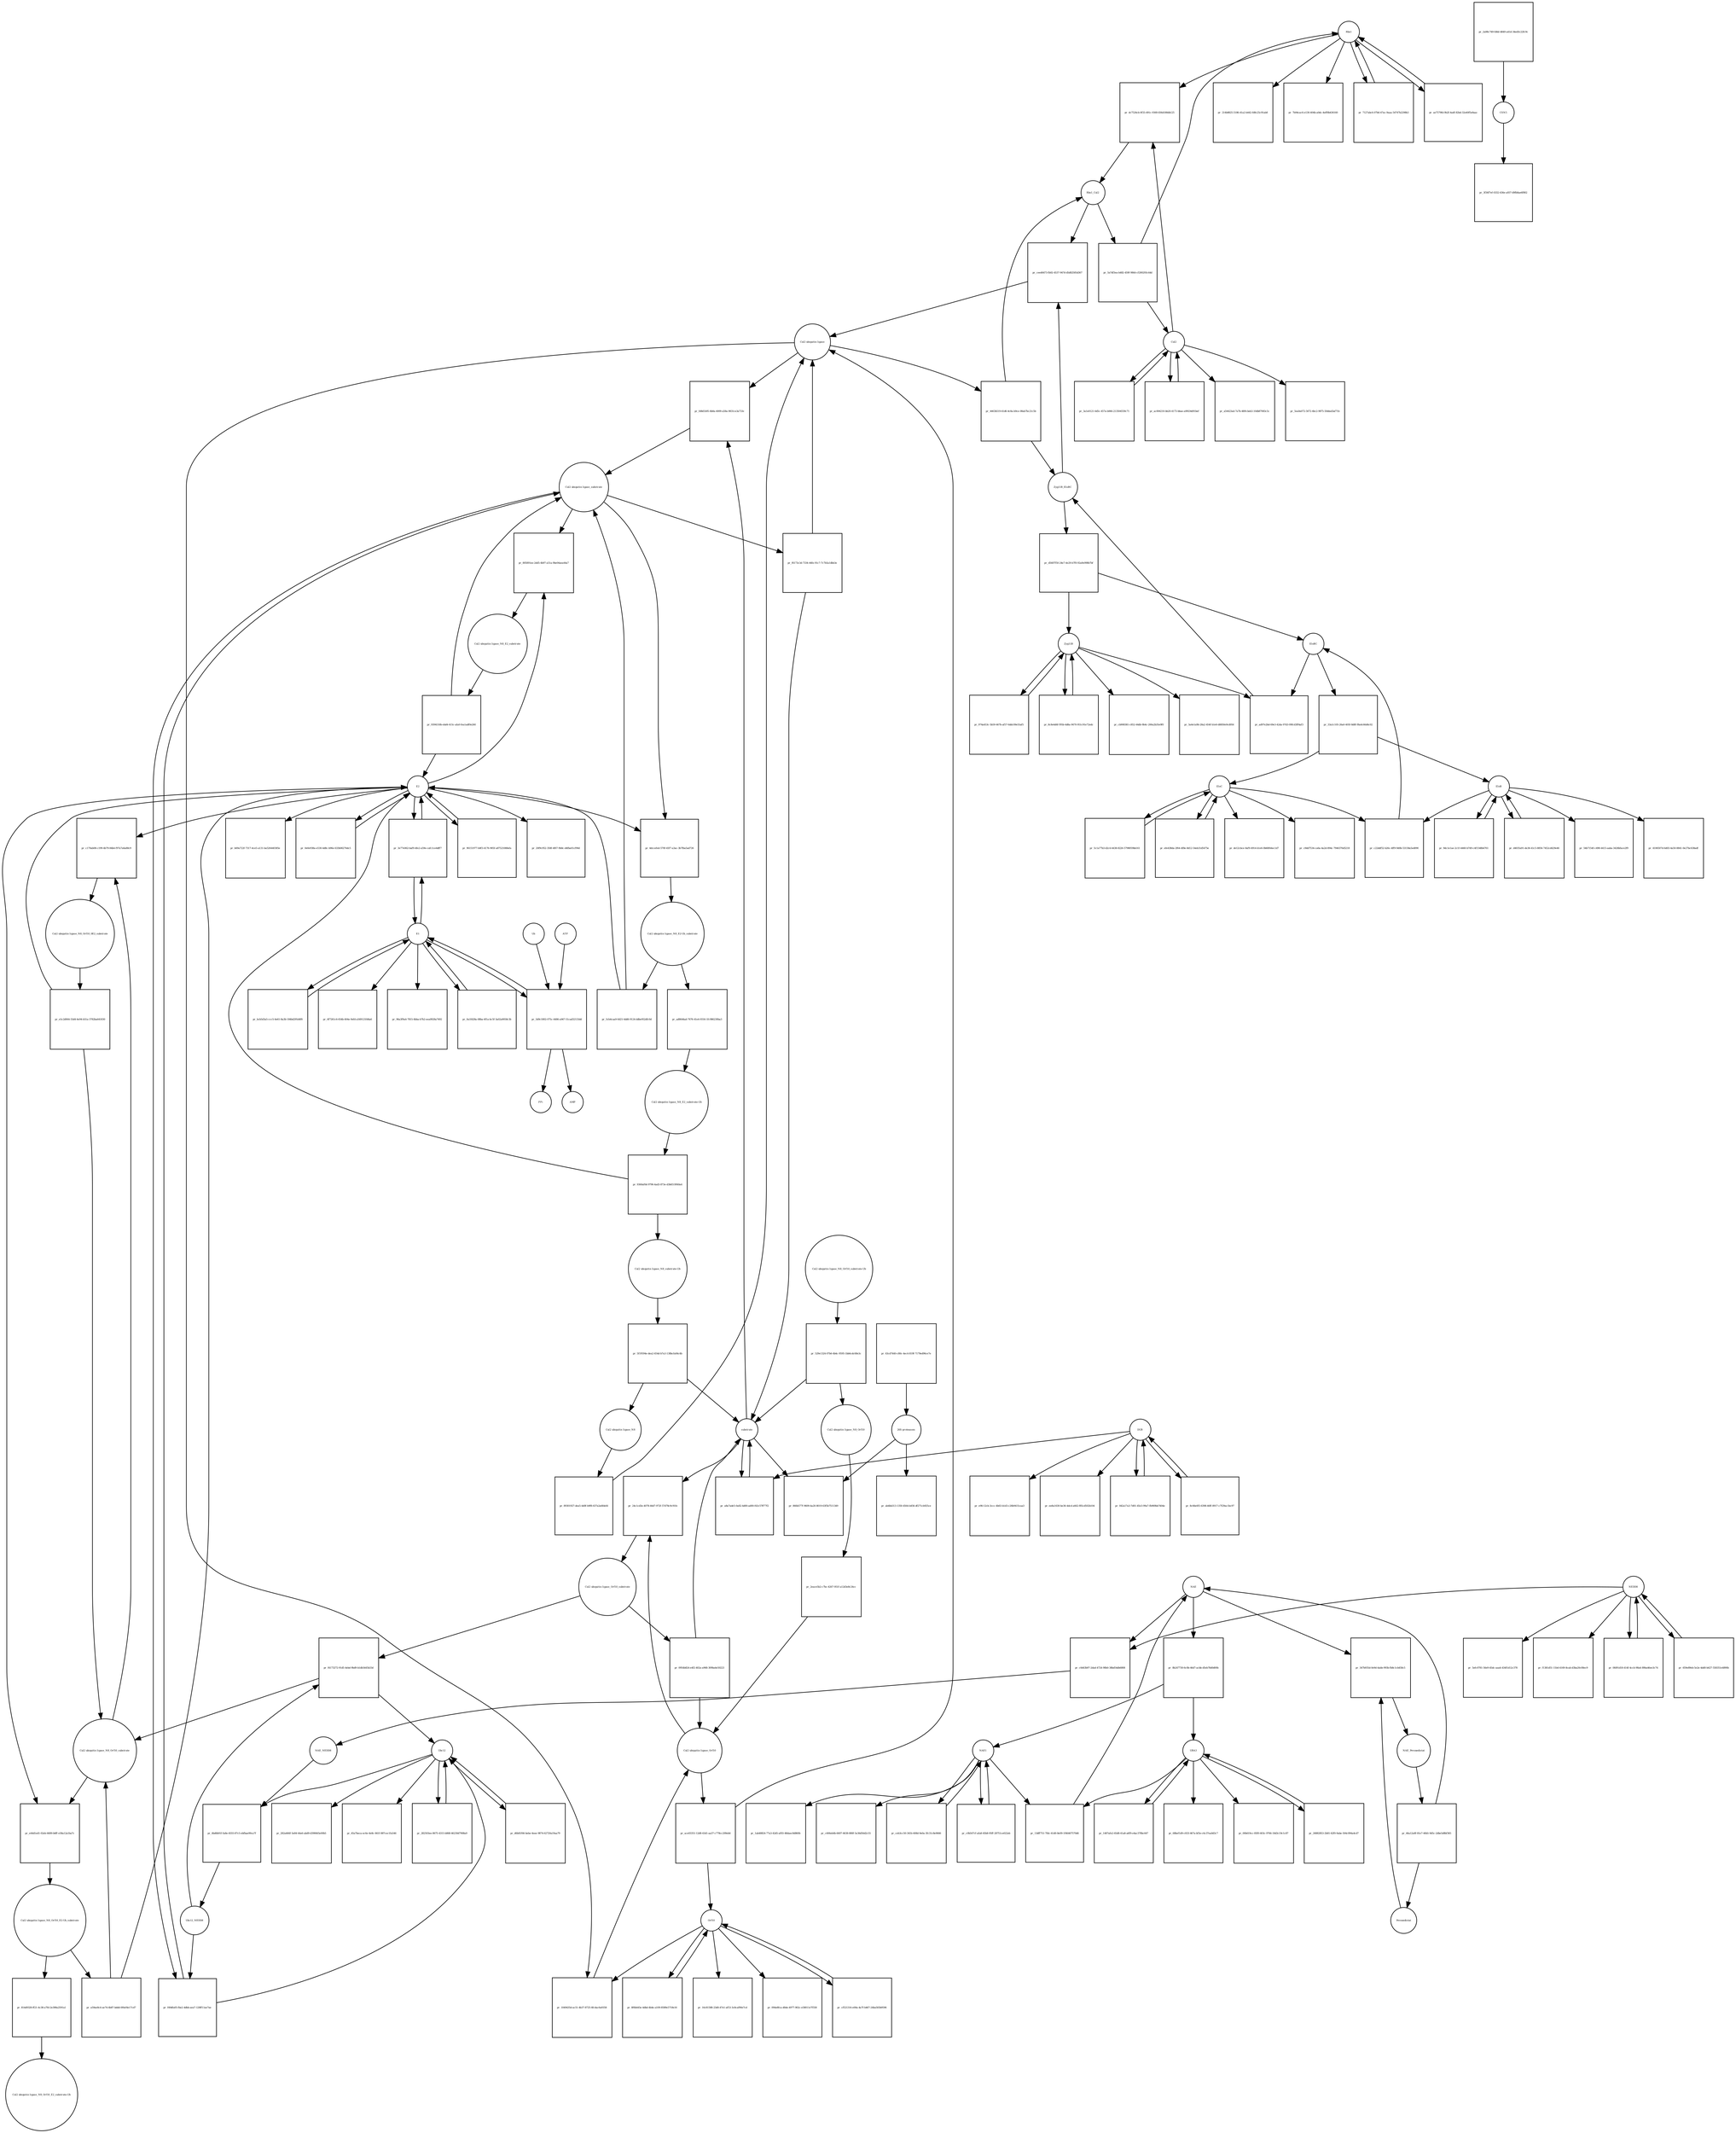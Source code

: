 strict digraph  {
Rbx1 [annotation="", bipartite=0, cls=macromolecule, fontsize=4, label=Rbx1, shape=circle];
"pr_dc7526cb-0f33-491c-9369-836d188db125" [annotation="", bipartite=1, cls=process, fontsize=4, label="pr_dc7526cb-0f33-491c-9369-836d188db125", shape=square];
Cul2 [annotation="", bipartite=0, cls=macromolecule, fontsize=4, label=Cul2, shape=circle];
Rbx1_Cul2 [annotation="", bipartite=0, cls=complex, fontsize=4, label=Rbx1_Cul2, shape=circle];
"Cul2 ubiquitin ligase_N8_Orf10_substrate" [annotation="", bipartite=0, cls=complex, fontsize=4, label="Cul2 ubiquitin ligase_N8_Orf10_substrate", shape=circle];
"pr_c170ab08-c199-4b79-84b4-f97a7a6a88c9" [annotation="", bipartite=1, cls=process, fontsize=4, label="pr_c170ab08-c199-4b79-84b4-f97a7a6a88c9", shape=square];
E2 [annotation="", bipartite=0, cls=macromolecule, fontsize=4, label=E2, shape=circle];
"Cul2 ubiquitin ligase_N8_Orf10_0E2_substrate" [annotation="", bipartite=0, cls=complex, fontsize=4, label="Cul2 ubiquitin ligase_N8_Orf10_0E2_substrate", shape=circle];
"Cul2 ubiquitin ligase_substrate" [annotation="", bipartite=0, cls=complex, fontsize=4, label="Cul2 ubiquitin ligase_substrate", shape=circle];
"pr_805891ee-2dd5-4b97-a51a-9be04aea44a7" [annotation="", bipartite=1, cls=process, fontsize=4, label="pr_805891ee-2dd5-4b97-a51a-9be04aea44a7", shape=square];
"Cul2 ubiquitin ligase_N8_E2_substrate" [annotation="", bipartite=0, cls=complex, fontsize=4, label="Cul2 ubiquitin ligase_N8_E2_substrate", shape=circle];
"Cul2 ubiquitin ligase_Orf10" [annotation="", bipartite=0, cls=complex, fontsize=4, label="Cul2 ubiquitin ligase_Orf10", shape=circle];
"pr_24c1cd3e-4078-46d7-972f-57d78c9c91fe" [annotation="", bipartite=1, cls=process, fontsize=4, label="pr_24c1cd3e-4078-46d7-972f-57d78c9c91fe", shape=square];
substrate [annotation="", bipartite=0, cls=macromolecule, fontsize=4, label=substrate, shape=circle];
"Cul2 ubiquitin ligase_Orf10_substrate" [annotation="", bipartite=0, cls=complex, fontsize=4, label="Cul2 ubiquitin ligase_Orf10_substrate", shape=circle];
"pr_f4173272-91d5-4ebd-9bd9-b1db5445b33d" [annotation="", bipartite=1, cls=process, fontsize=4, label="pr_f4173272-91d5-4ebd-9bd9-b1db5445b33d", shape=square];
Ubc12_NEDD8 [annotation="", bipartite=0, cls=complex, fontsize=4, label=Ubc12_NEDD8, shape=circle];
Ubc12 [annotation="", bipartite=0, cls=macromolecule, fontsize=4, label=Ubc12, shape=circle];
"pr_fd8d1b95-4b8a-4009-a58a-9831ce3a733c" [annotation="", bipartite=1, cls=process, fontsize=4, label="pr_fd8d1b95-4b8a-4009-a58a-9831ce3a733c", shape=square];
"Cul2 ubiquitin ligase" [annotation="", bipartite=0, cls=complex, fontsize=4, label="Cul2 ubiquitin ligase", shape=circle];
"pr_f49dfa05-fbe2-4dbb-aea7-128ff11ae7ae" [annotation="", bipartite=1, cls=process, fontsize=4, label="pr_f49dfa05-fbe2-4dbb-aea7-128ff11ae7ae", shape=square];
EloB [annotation="", bipartite=0, cls=macromolecule, fontsize=4, label=EloB, shape=circle];
"pr_c22ddf52-b26c-4ff9-9d0b-53158a5ed090" [annotation="", bipartite=1, cls=process, fontsize=4, label="pr_c22ddf52-b26c-4ff9-9d0b-53158a5ed090", shape=square];
EloC [annotation="", bipartite=0, cls=macromolecule, fontsize=4, label=EloC, shape=circle];
EloBC [annotation="", bipartite=0, cls=complex, fontsize=4, label=EloBC, shape=circle];
"pr_ad97e2bd-69e3-42da-97d3-09fcd3ff4af3" [annotation="", bipartite=1, cls=process, fontsize=4, label="pr_ad97e2bd-69e3-42da-97d3-09fcd3ff4af3", shape=square];
Zyg11B [annotation="", bipartite=0, cls=macromolecule, fontsize=4, label=Zyg11B, shape=circle];
Zyg11B_EloBC [annotation="", bipartite=0, cls=complex, fontsize=4, label=Zyg11B_EloBC, shape=circle];
"pr_ceed6473-fb02-4537-947d-d5d82585d367" [annotation="", bipartite=1, cls=process, fontsize=4, label="pr_ceed6473-fb02-4537-947d-d5d82585d367", shape=square];
NAE1 [annotation="", bipartite=0, cls=macromolecule, fontsize=4, label=NAE1, shape=circle];
"pr_13dff751-7fdc-41d0-8e09-1f46467570d6" [annotation="", bipartite=1, cls=process, fontsize=4, label="pr_13dff751-7fdc-41d0-8e09-1f46467570d6", shape=square];
UBA3 [annotation="", bipartite=0, cls=macromolecule, fontsize=4, label=UBA3, shape=circle];
NAE [annotation="", bipartite=0, cls=complex, fontsize=4, label=NAE, shape=circle];
"pr_347b935d-0e9d-4abb-993b-fb8c1cb458c5" [annotation="", bipartite=1, cls=process, fontsize=4, label="pr_347b935d-0e9d-4abb-993b-fb8c1cb458c5", shape=square];
Pevonedistat [annotation="", bipartite=0, cls="simple chemical", fontsize=4, label=Pevonedistat, shape=circle];
NAE_Pevonedistat [annotation="", bipartite=0, cls=complex, fontsize=4, label=NAE_Pevonedistat, shape=circle];
NEDD8 [annotation="", bipartite=0, cls=macromolecule, fontsize=4, label=NEDD8, shape=circle];
"pr_c0d43b97-2dad-4724-98b0-38bd54db6808" [annotation="", bipartite=1, cls=process, fontsize=4, label="pr_c0d43b97-2dad-4724-98b0-38bd54db6808", shape=square];
NAE_NEDD8 [annotation="", bipartite=0, cls=complex, fontsize=4, label=NAE_NEDD8, shape=circle];
"pr_1049435d-ac51-4b37-8725-6fc4ac6a9358" [annotation="", bipartite=1, cls=process, fontsize=4, label="pr_1049435d-ac51-4b37-8725-6fc4ac6a9358", shape=square];
Orf10 [annotation="", bipartite=0, cls=macromolecule, fontsize=4, label=Orf10, shape=circle];
"pr_4bd6b91f-fa8e-4555-87c5-ebfbae99ca7f" [annotation="", bipartite=1, cls=process, fontsize=4, label="pr_4bd6b91f-fa8e-4555-87c5-ebfbae99ca7f", shape=square];
"26S-proteasom" [annotation="", bipartite=0, cls=complex, fontsize=4, label="26S-proteasom", shape=circle];
"pr_ab4bb313-1350-4564-b456-df271cb925ce" [annotation="", bipartite=1, cls=process, fontsize=4, label="pr_ab4bb313-1350-4564-b456-df271cb925ce", shape=square];
CSN5 [annotation="", bipartite=0, cls=complex, fontsize=4, label=CSN5, shape=circle];
"pr_3f36f7ef-0332-436e-a937-d9fb8ae6f802" [annotation="", bipartite=1, cls=process, fontsize=4, label="pr_3f36f7ef-0332-436e-a937-d9fb8ae6f802", shape=square];
"pr_a54423ad-7a7b-48f4-beb3-10db87083c5c" [annotation="", bipartite=1, cls=process, fontsize=4, label="pr_a54423ad-7a7b-48f4-beb3-10db87083c5c", shape=square];
"pr_5ea0a072-5672-4bc2-9875-5fddad3af71b" [annotation="", bipartite=1, cls=process, fontsize=4, label="pr_5ea0a072-5672-4bc2-9875-5fddad3af71b", shape=square];
DUB [annotation="", bipartite=0, cls=macromolecule, fontsize=4, label=DUB, shape=circle];
"pr_e9fc12cb-3ccc-4b63-b1d3-c26b9415caa3" [annotation="", bipartite=1, cls=process, fontsize=4, label="pr_e9fc12cb-3ccc-4b63-b1d3-c26b9415caa3", shape=square];
"pr_ee8a1630-be36-4dcd-a662-f85cd502b104" [annotation="", bipartite=1, cls=process, fontsize=4, label="pr_ee8a1630-be36-4dcd-a662-f85cd502b104", shape=square];
E1 [annotation="", bipartite=0, cls=macromolecule, fontsize=4, label=E1, shape=circle];
"pr_6f7261c6-654b-404e-9efd-a569121fd6a6" [annotation="", bipartite=1, cls=process, fontsize=4, label="pr_6f7261c6-654b-404e-9efd-a569121fd6a6", shape=square];
"pr_96a3f9a4-7815-4bba-b7b2-eea0928a7492" [annotation="", bipartite=1, cls=process, fontsize=4, label="pr_96a3f9a4-7815-4bba-b7b2-eea0928a7492", shape=square];
"pr_20f9c952-358f-4f67-9b8c-d4fba01cf90d" [annotation="", bipartite=1, cls=process, fontsize=4, label="pr_20f9c952-358f-4f67-9b8c-d4fba01cf90d", shape=square];
"pr_b69a722f-7317-4ce5-a131-ba526440385e" [annotation="", bipartite=1, cls=process, fontsize=4, label="pr_b69a722f-7317-4ce5-a131-ba526440385e", shape=square];
"pr_54b7154f-c498-4415-aaba-3426bface2f9" [annotation="", bipartite=1, cls=process, fontsize=4, label="pr_54b7154f-c498-4415-aaba-3426bface2f9", shape=square];
"pr_4106507d-6d03-4a50-8841-0e27bc638adf" [annotation="", bipartite=1, cls=process, fontsize=4, label="pr_4106507d-6d03-4a50-8841-0e27bc638adf", shape=square];
"pr_de12cbce-0af9-4914-b1e6-0b68f44ec1d7" [annotation="", bipartite=1, cls=process, fontsize=4, label="pr_de12cbce-0af9-4914-b1e6-0b68f44ec1d7", shape=square];
"pr_c9dd7534-ca6a-4a2d-894c-7946376d5218" [annotation="", bipartite=1, cls=process, fontsize=4, label="pr_c9dd7534-ca6a-4a2d-894c-7946376d5218", shape=square];
"pr_1ab48824-77a3-42d5-af03-48daec8d860b" [annotation="", bipartite=1, cls=process, fontsize=4, label="pr_1ab48824-77a3-42d5-af03-48daec8d860b", shape=square];
"pr_c406eb4b-6607-4638-880f-5e36d56d2c55" [annotation="", bipartite=1, cls=process, fontsize=4, label="pr_c406eb4b-6607-4638-880f-5e36d56d2c55", shape=square];
"pr_5efc0781-56e9-45dc-aaa4-434f1d12c378" [annotation="", bipartite=1, cls=process, fontsize=4, label="pr_5efc0781-56e9-45dc-aaa4-434f1d12c378", shape=square];
"pr_f1381d51-11b4-4169-8cab-d3ba20c08ec9" [annotation="", bipartite=1, cls=process, fontsize=4, label="pr_f1381d51-11b4-4169-8cab-d3ba20c08ec9", shape=square];
"pr_16c81588-23d0-47e1-af53-3c8caf90e7cd" [annotation="", bipartite=1, cls=process, fontsize=4, label="pr_16c81588-23d0-47e1-af53-3c8caf90e7cd", shape=square];
"pr_094e8fca-d0de-4977-902c-e58011e7f558" [annotation="", bipartite=1, cls=process, fontsize=4, label="pr_094e8fca-d0de-4977-902c-e58011e7f558", shape=square];
"pr_214b8825-5186-41a2-b442-fd8c25c91ab8" [annotation="", bipartite=1, cls=process, fontsize=4, label="pr_214b8825-5186-41a2-b442-fd8c25c91ab8", shape=square];
"pr_7b94cac6-e130-404b-a0dc-4eff8b436160" [annotation="", bipartite=1, cls=process, fontsize=4, label="pr_7b94cac6-e130-404b-a0dc-4eff8b436160", shape=square];
"pr_68bef1d9-c833-467a-bf3e-c6c37ea0d3c7" [annotation="", bipartite=1, cls=process, fontsize=4, label="pr_68bef1d9-c833-467a-bf3e-c6c37ea0d3c7", shape=square];
"pr_00b619cc-85f0-403c-9766-18d3c19c1c87" [annotation="", bipartite=1, cls=process, fontsize=4, label="pr_00b619cc-85f0-403c-9766-18d3c19c1c87", shape=square];
"pr_282a466f-5e84-44e6-abd9-d390665e00b5" [annotation="", bipartite=1, cls=process, fontsize=4, label="pr_282a466f-5e84-44e6-abd9-d390665e00b5", shape=square];
"pr_45a7beca-ec6e-4e8c-841f-887cec1fa546" [annotation="", bipartite=1, cls=process, fontsize=4, label="pr_45a7beca-ec6e-4e8c-841f-887cec1fa546", shape=square];
"pr_cb908381-c852-44db-9b4c-200a2b35e9f0" [annotation="", bipartite=1, cls=process, fontsize=4, label="pr_cb908381-c852-44db-9b4c-200a2b35e9f0", shape=square];
"pr_5a4e1a9b-28a2-454f-b1e6-d8850e9cd956" [annotation="", bipartite=1, cls=process, fontsize=4, label="pr_5a4e1a9b-28a2-454f-b1e6-d8850e9cd956", shape=square];
"pr_866b577f-9609-4a20-8019-63f5b7511349" [annotation="", bipartite=1, cls=process, fontsize=4, label="pr_866b577f-9609-4a20-8019-63f5b7511349", shape=square];
"Cul2 ubiquitin ligase_N8_Orf10_E2-Ub_substrate" [annotation="", bipartite=0, cls=complex, fontsize=4, label="Cul2 ubiquitin ligase_N8_Orf10_E2-Ub_substrate", shape=circle];
"pr_a59ae8c4-ae74-4b87-bddd-0f4ef4e17cd7" [annotation="", bipartite=1, cls=process, fontsize=4, label="pr_a59ae8c4-ae74-4b87-bddd-0f4ef4e17cd7", shape=square];
"Cul2 ubiquitin ligase_N8_E2-Ub_substrate" [annotation="", bipartite=0, cls=complex, fontsize=4, label="Cul2 ubiquitin ligase_N8_E2-Ub_substrate", shape=circle];
"pr_5cb4caa9-0d21-4dd6-9124-ddbe952dfc0d" [annotation="", bipartite=1, cls=process, fontsize=4, label="pr_5cb4caa9-0d21-4dd6-9124-ddbe952dfc0d", shape=square];
"pr_a8a7ade5-0a82-4d00-ad00-f43c57ff77f2" [annotation="", bipartite=1, cls=process, fontsize=4, label="pr_a8a7ade5-0a82-4d00-ad00-f43c57ff77f2", shape=square];
"pr_5a7df3ea-b482-459f-9844-cf200293c44d" [annotation="", bipartite=1, cls=process, fontsize=4, label="pr_5a7df3ea-b482-459f-9844-cf200293c44d", shape=square];
"pr_e5c2d064-55d4-4e94-b51a-3782ba641830" [annotation="", bipartite=1, cls=process, fontsize=4, label="pr_e5c2d064-55d4-4e94-b51a-3782ba641830", shape=square];
"pr_9394150b-ebd4-415c-afa0-fea1adf0e260" [annotation="", bipartite=1, cls=process, fontsize=4, label="pr_9394150b-ebd4-415c-afa0-fea1adf0e260", shape=square];
"Cul2 ubiquitin ligase_N8_E2_substrate-Ub" [annotation="", bipartite=0, cls=complex, fontsize=4, label="Cul2 ubiquitin ligase_N8_E2_substrate-Ub", shape=circle];
"pr_9360af0d-9796-4ad3-873e-d3b6519f40a4" [annotation="", bipartite=1, cls=process, fontsize=4, label="pr_9360af0d-9796-4ad3-873e-d3b6519f40a4", shape=square];
"Cul2 ubiquitin ligase_N8_substrate-Ub" [annotation="", bipartite=0, cls=complex, fontsize=4, label="Cul2 ubiquitin ligase_N8_substrate-Ub", shape=circle];
"pr_4463b519-41d6-4c8a-b9ce-08ab7bc21c5b" [annotation="", bipartite=1, cls=process, fontsize=4, label="pr_4463b519-41d6-4c8a-b9ce-08ab7bc21c5b", shape=square];
"Cul2 ubiquitin ligase_N8" [annotation="", bipartite=0, cls=complex, fontsize=4, label="Cul2 ubiquitin ligase_N8", shape=circle];
"pr_89301927-dea5-4d0f-b9f8-637a2a6fdefd" [annotation="", bipartite=1, cls=process, fontsize=4, label="pr_89301927-dea5-4d0f-b9f8-637a2a6fdefd", shape=square];
"pr_ace03351-12d8-43d1-aa37-c778cc209eb6" [annotation="", bipartite=1, cls=process, fontsize=4, label="pr_ace03351-12d8-43d1-aa37-c778cc209eb6", shape=square];
"Cul2 ubiquitin ligase_N8_Orf10" [annotation="", bipartite=0, cls=complex, fontsize=4, label="Cul2 ubiquitin ligase_N8_Orf10", shape=circle];
"pr_2eace5b2-c7bc-4267-951f-a12d3e8c24cc" [annotation="", bipartite=1, cls=process, fontsize=4, label="pr_2eace5b2-c7bc-4267-951f-a12d3e8c24cc", shape=square];
"pr_0954b824-e4f2-402a-a968-309ba4e50223" [annotation="", bipartite=1, cls=process, fontsize=4, label="pr_0954b824-e4f2-402a-a968-309ba4e50223", shape=square];
"Cul2 ubiquitin ligase_N8_Orf10_substrate-Ub" [annotation="", bipartite=0, cls=complex, fontsize=4, label="Cul2 ubiquitin ligase_N8_Orf10_substrate-Ub", shape=circle];
"pr_529e1324-07b6-4b4c-9595-1bb6cdc68e3c" [annotation="", bipartite=1, cls=process, fontsize=4, label="pr_529e1324-07b6-4b4c-9595-1bb6cdc68e3c", shape=square];
"pr_f6173c3d-7334-44fe-91c7-7c7b5a1dbb3e" [annotation="", bipartite=1, cls=process, fontsize=4, label="pr_f6173c3d-7334-44fe-91c7-7c7b5a1dbb3e", shape=square];
"pr_5f19594e-dea2-454d-b7a3-138bcfa84c4b" [annotation="", bipartite=1, cls=process, fontsize=4, label="pr_5f19594e-dea2-454d-b7a3-138bcfa84c4b", shape=square];
"pr_33a1c105-26a0-405f-8d8f-f8a4c66d6c02" [annotation="", bipartite=1, cls=process, fontsize=4, label="pr_33a1c105-26a0-405f-8d8f-f8a4c66d6c02", shape=square];
"pr_d5687f50-24e7-4e29-b7f0-92a9e998b7bf" [annotation="", bipartite=1, cls=process, fontsize=4, label="pr_d5687f50-24e7-4e29-b7f0-92a9e998b7bf", shape=square];
"pr_8b247730-6c0b-46d7-acbb-d5eb78d0d00b" [annotation="", bipartite=1, cls=process, fontsize=4, label="pr_8b247730-6c0b-46d7-acbb-d5eb78d0d00b", shape=square];
"pr_46a12a8f-81e7-46b5-9d5c-2dbe5d8bf365" [annotation="", bipartite=1, cls=process, fontsize=4, label="pr_46a12a8f-81e7-46b5-9d5c-2dbe5d8bf365", shape=square];
"pr_63cd7440-c80c-4ec4-819f-7179ed96ce7e" [annotation="", bipartite=1, cls=process, fontsize=4, label="pr_63cd7440-c80c-4ec4-819f-7179ed96ce7e", shape=square];
"pr_2a98c749-fd6d-4849-a41d-34ed5c22fc9c" [annotation="", bipartite=1, cls=process, fontsize=4, label="pr_2a98c749-fd6d-4849-a41d-34ed5c22fc9c", shape=square];
"pr_3a1e0121-6d5c-457a-b066-213504559c71" [annotation="", bipartite=1, cls=process, fontsize=4, label="pr_3a1e0121-6d5c-457a-b066-213504559c71", shape=square];
"pr_042a17a3-7d01-45e3-99a7-fb969bb7404e" [annotation="", bipartite=1, cls=process, fontsize=4, label="pr_042a17a3-7d01-45e3-99a7-fb969bb7404e", shape=square];
"pr_0a1fd28a-08ba-4f1a-bc5f-3a02a9058c3b" [annotation="", bipartite=1, cls=process, fontsize=4, label="pr_0a1fd28a-08ba-4f1a-bc5f-3a02a9058c3b", shape=square];
"pr_0e0e938a-e530-4d8c-b96e-633b06276dc5" [annotation="", bipartite=1, cls=process, fontsize=4, label="pr_0e0e938a-e530-4d8c-b96e-633b06276dc5", shape=square];
"pr_9dc1e1ae-2c1f-4460-b749-c4f1548b4761" [annotation="", bipartite=1, cls=process, fontsize=4, label="pr_9dc1e1ae-2c1f-4460-b749-c4f1548b4761", shape=square];
"pr_5c1a77b3-d2c4-4438-8226-5798059bb161" [annotation="", bipartite=1, cls=process, fontsize=4, label="pr_5c1a77b3-d2c4-4438-8226-5798059bb161", shape=square];
"pr_ceb3cc50-341b-408d-9e0a-3fc31c8e9666" [annotation="", bipartite=1, cls=process, fontsize=4, label="pr_ceb3cc50-341b-408d-9e0a-3fc31c8e9666", shape=square];
"pr_0fd91d18-414f-4ccb-98a4-89ba46ee3c74" [annotation="", bipartite=1, cls=process, fontsize=4, label="pr_0fd91d18-414f-4ccb-98a4-89ba46ee3c74", shape=square];
"pr_cf521316-e00a-4a7f-b467-24ba583b9596" [annotation="", bipartite=1, cls=process, fontsize=4, label="pr_cf521316-e00a-4a7f-b467-24ba583b9596", shape=square];
"pr_7127abc6-07b6-47ac-9aaa-54747b2298b3" [annotation="", bipartite=1, cls=process, fontsize=4, label="pr_7127abc6-07b6-47ac-9aaa-54747b2298b3", shape=square];
"pr_26882853-2b81-42f0-9abe-504c094a4cd7" [annotation="", bipartite=1, cls=process, fontsize=4, label="pr_26882853-2b81-42f0-9abe-504c094a4cd7", shape=square];
"pr_282503ee-8675-4315-b868-46230d7908a9" [annotation="", bipartite=1, cls=process, fontsize=4, label="pr_282503ee-8675-4315-b868-46230d7908a9", shape=square];
"pr_974a453c-5b59-467b-af57-6ddc09e55af5" [annotation="", bipartite=1, cls=process, fontsize=4, label="pr_974a453c-5b59-467b-af57-6ddc09e55af5", shape=square];
"pr_ac004210-bb20-4173-bbae-a9f434d91bef" [annotation="", bipartite=1, cls=process, fontsize=4, label="pr_ac004210-bb20-4173-bbae-a9f434d91bef", shape=square];
"pr_8c66e0f3-6398-46ff-8917-c7f29ac1bc97" [annotation="", bipartite=1, cls=process, fontsize=4, label="pr_8c66e0f3-6398-46ff-8917-c7f29ac1bc97", shape=square];
"pr_bcb5d3a5-ccc5-4e61-8a3b-184bd295d4f8" [annotation="", bipartite=1, cls=process, fontsize=4, label="pr_bcb5d3a5-ccc5-4e61-8a3b-184bd295d4f8", shape=square];
"pr_96151977-b0f3-4176-905f-a87521088efa" [annotation="", bipartite=1, cls=process, fontsize=4, label="pr_96151977-b0f3-4176-905f-a87521088efa", shape=square];
"pr_d4035a91-de36-41c5-8856-7452cd429e46" [annotation="", bipartite=1, cls=process, fontsize=4, label="pr_d4035a91-de36-41c5-8856-7452cd429e46", shape=square];
"pr_efe438da-2f64-4f8e-8d12-54eb31d5475e" [annotation="", bipartite=1, cls=process, fontsize=4, label="pr_efe438da-2f64-4f8e-8d12-54eb31d5475e", shape=square];
"pr_c0b547cf-afa8-45b8-95ff-28751ce022eb" [annotation="", bipartite=1, cls=process, fontsize=4, label="pr_c0b547cf-afa8-45b8-95ff-28751ce022eb", shape=square];
"pr_659e89eb-5e2e-4dd0-b627-558351e4890b" [annotation="", bipartite=1, cls=process, fontsize=4, label="pr_659e89eb-5e2e-4dd0-b627-558351e4890b", shape=square];
"pr_8f6b445e-4dbd-4b4e-a109-8589e5718e16" [annotation="", bipartite=1, cls=process, fontsize=4, label="pr_8f6b445e-4dbd-4b4e-a109-8589e5718e16", shape=square];
"pr_ae7579fd-9b2f-4adf-82bd-32e40f5e8aac" [annotation="", bipartite=1, cls=process, fontsize=4, label="pr_ae7579fd-9b2f-4adf-82bd-32e40f5e8aac", shape=square];
"pr_1487afe2-65d8-41a8-a6f9-e4ac378bc647" [annotation="", bipartite=1, cls=process, fontsize=4, label="pr_1487afe2-65d8-41a8-a6f9-e4ac378bc647", shape=square];
"pr_d6b81f66-bebe-4eee-9874-62720a19aa79" [annotation="", bipartite=1, cls=process, fontsize=4, label="pr_d6b81f66-bebe-4eee-9874-62720a19aa79", shape=square];
"pr_8c8e4d6f-f95b-4d8a-9470-951c91e72edc" [annotation="", bipartite=1, cls=process, fontsize=4, label="pr_8c8e4d6f-f95b-4d8a-9470-951c91e72edc", shape=square];
"pr_5d9c1802-075c-4486-a947-51cad32133dd" [annotation="", bipartite=1, cls=process, fontsize=4, label="pr_5d9c1802-075c-4486-a947-51cad32133dd", shape=square];
Ub [annotation="", bipartite=0, cls="simple chemical", fontsize=4, label=Ub, shape=circle];
ATP [annotation="", bipartite=0, cls="simple chemical", fontsize=4, label=ATP, shape=circle];
AMP [annotation="", bipartite=0, cls="simple chemical", fontsize=4, label=AMP, shape=circle];
PPi [annotation="", bipartite=0, cls="simple chemical", fontsize=4, label=PPi, shape=circle];
"pr_3e77e062-baf9-4fe2-a59e-cafc1ce4dff7" [annotation="", bipartite=1, cls=process, fontsize=4, label="pr_3e77e062-baf9-4fe2-a59e-cafc1ce4dff7", shape=square];
"pr_e44d1ed1-02eb-4689-b6ff-e58a12a1ba7c" [annotation="", bipartite=1, cls=process, fontsize=4, label="pr_e44d1ed1-02eb-4689-b6ff-e58a12a1ba7c", shape=square];
"pr_4dccefed-570f-45f7-a3ac-3b7fba5ad726" [annotation="", bipartite=1, cls=process, fontsize=4, label="pr_4dccefed-570f-45f7-a3ac-3b7fba5ad726", shape=square];
"pr_ad8644ad-7676-41e4-9316-1fc986230ba3" [annotation="", bipartite=1, cls=process, fontsize=4, label="pr_ad8644ad-7676-41e4-9316-1fc986230ba3", shape=square];
"pr_814d9328-ff21-4c38-a7fd-2e398a2591a1" [annotation="", bipartite=1, cls=process, fontsize=4, label="pr_814d9328-ff21-4c38-a7fd-2e398a2591a1", shape=square];
"Cul2 ubiquitin ligase_N8_Orf10_E2_substrate-Ub" [annotation="", bipartite=0, cls=complex, fontsize=4, label="Cul2 ubiquitin ligase_N8_Orf10_E2_substrate-Ub", shape=circle];
Rbx1 -> "pr_dc7526cb-0f33-491c-9369-836d188db125"  [annotation="", interaction_type=consumption];
Rbx1 -> "pr_214b8825-5186-41a2-b442-fd8c25c91ab8"  [annotation="", interaction_type=consumption];
Rbx1 -> "pr_7b94cac6-e130-404b-a0dc-4eff8b436160"  [annotation="", interaction_type=consumption];
Rbx1 -> "pr_7127abc6-07b6-47ac-9aaa-54747b2298b3"  [annotation="", interaction_type=consumption];
Rbx1 -> "pr_ae7579fd-9b2f-4adf-82bd-32e40f5e8aac"  [annotation="", interaction_type=consumption];
"pr_dc7526cb-0f33-491c-9369-836d188db125" -> Rbx1_Cul2  [annotation="", interaction_type=production];
Cul2 -> "pr_dc7526cb-0f33-491c-9369-836d188db125"  [annotation="", interaction_type=consumption];
Cul2 -> "pr_a54423ad-7a7b-48f4-beb3-10db87083c5c"  [annotation="", interaction_type=consumption];
Cul2 -> "pr_5ea0a072-5672-4bc2-9875-5fddad3af71b"  [annotation="", interaction_type=consumption];
Cul2 -> "pr_3a1e0121-6d5c-457a-b066-213504559c71"  [annotation="", interaction_type=consumption];
Cul2 -> "pr_ac004210-bb20-4173-bbae-a9f434d91bef"  [annotation="", interaction_type=consumption];
Rbx1_Cul2 -> "pr_ceed6473-fb02-4537-947d-d5d82585d367"  [annotation="", interaction_type=consumption];
Rbx1_Cul2 -> "pr_5a7df3ea-b482-459f-9844-cf200293c44d"  [annotation="", interaction_type=consumption];
"Cul2 ubiquitin ligase_N8_Orf10_substrate" -> "pr_c170ab08-c199-4b79-84b4-f97a7a6a88c9"  [annotation="", interaction_type=consumption];
"Cul2 ubiquitin ligase_N8_Orf10_substrate" -> "pr_e44d1ed1-02eb-4689-b6ff-e58a12a1ba7c"  [annotation="", interaction_type=consumption];
"pr_c170ab08-c199-4b79-84b4-f97a7a6a88c9" -> "Cul2 ubiquitin ligase_N8_Orf10_0E2_substrate"  [annotation="", interaction_type=production];
E2 -> "pr_c170ab08-c199-4b79-84b4-f97a7a6a88c9"  [annotation="", interaction_type=consumption];
E2 -> "pr_805891ee-2dd5-4b97-a51a-9be04aea44a7"  [annotation="", interaction_type=consumption];
E2 -> "pr_20f9c952-358f-4f67-9b8c-d4fba01cf90d"  [annotation="", interaction_type=consumption];
E2 -> "pr_b69a722f-7317-4ce5-a131-ba526440385e"  [annotation="", interaction_type=consumption];
E2 -> "pr_0e0e938a-e530-4d8c-b96e-633b06276dc5"  [annotation="", interaction_type=consumption];
E2 -> "pr_96151977-b0f3-4176-905f-a87521088efa"  [annotation="", interaction_type=consumption];
E2 -> "pr_3e77e062-baf9-4fe2-a59e-cafc1ce4dff7"  [annotation="", interaction_type=consumption];
E2 -> "pr_e44d1ed1-02eb-4689-b6ff-e58a12a1ba7c"  [annotation="", interaction_type=consumption];
E2 -> "pr_4dccefed-570f-45f7-a3ac-3b7fba5ad726"  [annotation="", interaction_type=consumption];
"Cul2 ubiquitin ligase_N8_Orf10_0E2_substrate" -> "pr_e5c2d064-55d4-4e94-b51a-3782ba641830"  [annotation="", interaction_type=consumption];
"Cul2 ubiquitin ligase_substrate" -> "pr_805891ee-2dd5-4b97-a51a-9be04aea44a7"  [annotation="", interaction_type=consumption];
"Cul2 ubiquitin ligase_substrate" -> "pr_f49dfa05-fbe2-4dbb-aea7-128ff11ae7ae"  [annotation="", interaction_type=consumption];
"Cul2 ubiquitin ligase_substrate" -> "pr_f6173c3d-7334-44fe-91c7-7c7b5a1dbb3e"  [annotation="", interaction_type=consumption];
"Cul2 ubiquitin ligase_substrate" -> "pr_4dccefed-570f-45f7-a3ac-3b7fba5ad726"  [annotation="", interaction_type=consumption];
"pr_805891ee-2dd5-4b97-a51a-9be04aea44a7" -> "Cul2 ubiquitin ligase_N8_E2_substrate"  [annotation="", interaction_type=production];
"Cul2 ubiquitin ligase_N8_E2_substrate" -> "pr_9394150b-ebd4-415c-afa0-fea1adf0e260"  [annotation="", interaction_type=consumption];
"Cul2 ubiquitin ligase_Orf10" -> "pr_24c1cd3e-4078-46d7-972f-57d78c9c91fe"  [annotation="", interaction_type=consumption];
"Cul2 ubiquitin ligase_Orf10" -> "pr_ace03351-12d8-43d1-aa37-c778cc209eb6"  [annotation="", interaction_type=consumption];
"pr_24c1cd3e-4078-46d7-972f-57d78c9c91fe" -> "Cul2 ubiquitin ligase_Orf10_substrate"  [annotation="", interaction_type=production];
substrate -> "pr_24c1cd3e-4078-46d7-972f-57d78c9c91fe"  [annotation="", interaction_type=consumption];
substrate -> "pr_fd8d1b95-4b8a-4009-a58a-9831ce3a733c"  [annotation="", interaction_type=consumption];
substrate -> "pr_866b577f-9609-4a20-8019-63f5b7511349"  [annotation="", interaction_type=consumption];
substrate -> "pr_a8a7ade5-0a82-4d00-ad00-f43c57ff77f2"  [annotation="", interaction_type=consumption];
"Cul2 ubiquitin ligase_Orf10_substrate" -> "pr_f4173272-91d5-4ebd-9bd9-b1db5445b33d"  [annotation="", interaction_type=consumption];
"Cul2 ubiquitin ligase_Orf10_substrate" -> "pr_0954b824-e4f2-402a-a968-309ba4e50223"  [annotation="", interaction_type=consumption];
"pr_f4173272-91d5-4ebd-9bd9-b1db5445b33d" -> "Cul2 ubiquitin ligase_N8_Orf10_substrate"  [annotation="", interaction_type=production];
"pr_f4173272-91d5-4ebd-9bd9-b1db5445b33d" -> Ubc12  [annotation="", interaction_type=production];
Ubc12_NEDD8 -> "pr_f4173272-91d5-4ebd-9bd9-b1db5445b33d"  [annotation="", interaction_type=consumption];
Ubc12_NEDD8 -> "pr_f49dfa05-fbe2-4dbb-aea7-128ff11ae7ae"  [annotation="", interaction_type=consumption];
Ubc12 -> "pr_4bd6b91f-fa8e-4555-87c5-ebfbae99ca7f"  [annotation="", interaction_type=consumption];
Ubc12 -> "pr_282a466f-5e84-44e6-abd9-d390665e00b5"  [annotation="", interaction_type=consumption];
Ubc12 -> "pr_45a7beca-ec6e-4e8c-841f-887cec1fa546"  [annotation="", interaction_type=consumption];
Ubc12 -> "pr_282503ee-8675-4315-b868-46230d7908a9"  [annotation="", interaction_type=consumption];
Ubc12 -> "pr_d6b81f66-bebe-4eee-9874-62720a19aa79"  [annotation="", interaction_type=consumption];
"pr_fd8d1b95-4b8a-4009-a58a-9831ce3a733c" -> "Cul2 ubiquitin ligase_substrate"  [annotation="", interaction_type=production];
"Cul2 ubiquitin ligase" -> "pr_fd8d1b95-4b8a-4009-a58a-9831ce3a733c"  [annotation="", interaction_type=consumption];
"Cul2 ubiquitin ligase" -> "pr_1049435d-ac51-4b37-8725-6fc4ac6a9358"  [annotation="", interaction_type=consumption];
"Cul2 ubiquitin ligase" -> "pr_4463b519-41d6-4c8a-b9ce-08ab7bc21c5b"  [annotation="", interaction_type=consumption];
"pr_f49dfa05-fbe2-4dbb-aea7-128ff11ae7ae" -> "Cul2 ubiquitin ligase_substrate"  [annotation="", interaction_type=production];
"pr_f49dfa05-fbe2-4dbb-aea7-128ff11ae7ae" -> Ubc12  [annotation="", interaction_type=production];
EloB -> "pr_c22ddf52-b26c-4ff9-9d0b-53158a5ed090"  [annotation="", interaction_type=consumption];
EloB -> "pr_54b7154f-c498-4415-aaba-3426bface2f9"  [annotation="", interaction_type=consumption];
EloB -> "pr_4106507d-6d03-4a50-8841-0e27bc638adf"  [annotation="", interaction_type=consumption];
EloB -> "pr_9dc1e1ae-2c1f-4460-b749-c4f1548b4761"  [annotation="", interaction_type=consumption];
EloB -> "pr_d4035a91-de36-41c5-8856-7452cd429e46"  [annotation="", interaction_type=consumption];
"pr_c22ddf52-b26c-4ff9-9d0b-53158a5ed090" -> EloBC  [annotation="", interaction_type=production];
EloC -> "pr_c22ddf52-b26c-4ff9-9d0b-53158a5ed090"  [annotation="", interaction_type=consumption];
EloC -> "pr_de12cbce-0af9-4914-b1e6-0b68f44ec1d7"  [annotation="", interaction_type=consumption];
EloC -> "pr_c9dd7534-ca6a-4a2d-894c-7946376d5218"  [annotation="", interaction_type=consumption];
EloC -> "pr_5c1a77b3-d2c4-4438-8226-5798059bb161"  [annotation="", interaction_type=consumption];
EloC -> "pr_efe438da-2f64-4f8e-8d12-54eb31d5475e"  [annotation="", interaction_type=consumption];
EloBC -> "pr_ad97e2bd-69e3-42da-97d3-09fcd3ff4af3"  [annotation="", interaction_type=consumption];
EloBC -> "pr_33a1c105-26a0-405f-8d8f-f8a4c66d6c02"  [annotation="", interaction_type=consumption];
"pr_ad97e2bd-69e3-42da-97d3-09fcd3ff4af3" -> Zyg11B_EloBC  [annotation="", interaction_type=production];
Zyg11B -> "pr_ad97e2bd-69e3-42da-97d3-09fcd3ff4af3"  [annotation="", interaction_type=consumption];
Zyg11B -> "pr_cb908381-c852-44db-9b4c-200a2b35e9f0"  [annotation="", interaction_type=consumption];
Zyg11B -> "pr_5a4e1a9b-28a2-454f-b1e6-d8850e9cd956"  [annotation="", interaction_type=consumption];
Zyg11B -> "pr_974a453c-5b59-467b-af57-6ddc09e55af5"  [annotation="", interaction_type=consumption];
Zyg11B -> "pr_8c8e4d6f-f95b-4d8a-9470-951c91e72edc"  [annotation="", interaction_type=consumption];
Zyg11B_EloBC -> "pr_ceed6473-fb02-4537-947d-d5d82585d367"  [annotation="", interaction_type=consumption];
Zyg11B_EloBC -> "pr_d5687f50-24e7-4e29-b7f0-92a9e998b7bf"  [annotation="", interaction_type=consumption];
"pr_ceed6473-fb02-4537-947d-d5d82585d367" -> "Cul2 ubiquitin ligase"  [annotation="", interaction_type=production];
NAE1 -> "pr_13dff751-7fdc-41d0-8e09-1f46467570d6"  [annotation="", interaction_type=consumption];
NAE1 -> "pr_1ab48824-77a3-42d5-af03-48daec8d860b"  [annotation="", interaction_type=consumption];
NAE1 -> "pr_c406eb4b-6607-4638-880f-5e36d56d2c55"  [annotation="", interaction_type=consumption];
NAE1 -> "pr_ceb3cc50-341b-408d-9e0a-3fc31c8e9666"  [annotation="", interaction_type=consumption];
NAE1 -> "pr_c0b547cf-afa8-45b8-95ff-28751ce022eb"  [annotation="", interaction_type=consumption];
"pr_13dff751-7fdc-41d0-8e09-1f46467570d6" -> NAE  [annotation="", interaction_type=production];
UBA3 -> "pr_13dff751-7fdc-41d0-8e09-1f46467570d6"  [annotation="", interaction_type=consumption];
UBA3 -> "pr_68bef1d9-c833-467a-bf3e-c6c37ea0d3c7"  [annotation="", interaction_type=consumption];
UBA3 -> "pr_00b619cc-85f0-403c-9766-18d3c19c1c87"  [annotation="", interaction_type=consumption];
UBA3 -> "pr_26882853-2b81-42f0-9abe-504c094a4cd7"  [annotation="", interaction_type=consumption];
UBA3 -> "pr_1487afe2-65d8-41a8-a6f9-e4ac378bc647"  [annotation="", interaction_type=consumption];
NAE -> "pr_347b935d-0e9d-4abb-993b-fb8c1cb458c5"  [annotation="", interaction_type=consumption];
NAE -> "pr_c0d43b97-2dad-4724-98b0-38bd54db6808"  [annotation="", interaction_type=consumption];
NAE -> "pr_8b247730-6c0b-46d7-acbb-d5eb78d0d00b"  [annotation="", interaction_type=consumption];
"pr_347b935d-0e9d-4abb-993b-fb8c1cb458c5" -> NAE_Pevonedistat  [annotation="", interaction_type=production];
Pevonedistat -> "pr_347b935d-0e9d-4abb-993b-fb8c1cb458c5"  [annotation="", interaction_type=consumption];
NAE_Pevonedistat -> "pr_46a12a8f-81e7-46b5-9d5c-2dbe5d8bf365"  [annotation="", interaction_type=consumption];
NEDD8 -> "pr_c0d43b97-2dad-4724-98b0-38bd54db6808"  [annotation="", interaction_type=consumption];
NEDD8 -> "pr_5efc0781-56e9-45dc-aaa4-434f1d12c378"  [annotation="", interaction_type=consumption];
NEDD8 -> "pr_f1381d51-11b4-4169-8cab-d3ba20c08ec9"  [annotation="", interaction_type=consumption];
NEDD8 -> "pr_0fd91d18-414f-4ccb-98a4-89ba46ee3c74"  [annotation="", interaction_type=consumption];
NEDD8 -> "pr_659e89eb-5e2e-4dd0-b627-558351e4890b"  [annotation="", interaction_type=consumption];
"pr_c0d43b97-2dad-4724-98b0-38bd54db6808" -> NAE_NEDD8  [annotation="", interaction_type=production];
NAE_NEDD8 -> "pr_4bd6b91f-fa8e-4555-87c5-ebfbae99ca7f"  [annotation="", interaction_type=consumption];
"pr_1049435d-ac51-4b37-8725-6fc4ac6a9358" -> "Cul2 ubiquitin ligase_Orf10"  [annotation="", interaction_type=production];
Orf10 -> "pr_1049435d-ac51-4b37-8725-6fc4ac6a9358"  [annotation="", interaction_type=consumption];
Orf10 -> "pr_16c81588-23d0-47e1-af53-3c8caf90e7cd"  [annotation="", interaction_type=consumption];
Orf10 -> "pr_094e8fca-d0de-4977-902c-e58011e7f558"  [annotation="", interaction_type=consumption];
Orf10 -> "pr_cf521316-e00a-4a7f-b467-24ba583b9596"  [annotation="", interaction_type=consumption];
Orf10 -> "pr_8f6b445e-4dbd-4b4e-a109-8589e5718e16"  [annotation="", interaction_type=consumption];
"pr_4bd6b91f-fa8e-4555-87c5-ebfbae99ca7f" -> Ubc12_NEDD8  [annotation="", interaction_type=production];
"26S-proteasom" -> "pr_ab4bb313-1350-4564-b456-df271cb925ce"  [annotation="", interaction_type=consumption];
"26S-proteasom" -> "pr_866b577f-9609-4a20-8019-63f5b7511349"  [annotation="", interaction_type=catalysis];
CSN5 -> "pr_3f36f7ef-0332-436e-a937-d9fb8ae6f802"  [annotation="", interaction_type=consumption];
DUB -> "pr_e9fc12cb-3ccc-4b63-b1d3-c26b9415caa3"  [annotation="", interaction_type=consumption];
DUB -> "pr_ee8a1630-be36-4dcd-a662-f85cd502b104"  [annotation="", interaction_type=consumption];
DUB -> "pr_a8a7ade5-0a82-4d00-ad00-f43c57ff77f2"  [annotation="", interaction_type=catalysis];
DUB -> "pr_042a17a3-7d01-45e3-99a7-fb969bb7404e"  [annotation="", interaction_type=consumption];
DUB -> "pr_8c66e0f3-6398-46ff-8917-c7f29ac1bc97"  [annotation="", interaction_type=consumption];
E1 -> "pr_6f7261c6-654b-404e-9efd-a569121fd6a6"  [annotation="", interaction_type=consumption];
E1 -> "pr_96a3f9a4-7815-4bba-b7b2-eea0928a7492"  [annotation="", interaction_type=consumption];
E1 -> "pr_0a1fd28a-08ba-4f1a-bc5f-3a02a9058c3b"  [annotation="", interaction_type=consumption];
E1 -> "pr_bcb5d3a5-ccc5-4e61-8a3b-184bd295d4f8"  [annotation="", interaction_type=consumption];
E1 -> "pr_5d9c1802-075c-4486-a947-51cad32133dd"  [annotation="", interaction_type=consumption];
E1 -> "pr_3e77e062-baf9-4fe2-a59e-cafc1ce4dff7"  [annotation="", interaction_type=consumption];
"Cul2 ubiquitin ligase_N8_Orf10_E2-Ub_substrate" -> "pr_a59ae8c4-ae74-4b87-bddd-0f4ef4e17cd7"  [annotation="", interaction_type=consumption];
"Cul2 ubiquitin ligase_N8_Orf10_E2-Ub_substrate" -> "pr_814d9328-ff21-4c38-a7fd-2e398a2591a1"  [annotation="", interaction_type=consumption];
"pr_a59ae8c4-ae74-4b87-bddd-0f4ef4e17cd7" -> "Cul2 ubiquitin ligase_N8_Orf10_substrate"  [annotation="", interaction_type=production];
"pr_a59ae8c4-ae74-4b87-bddd-0f4ef4e17cd7" -> E2  [annotation="", interaction_type=production];
"Cul2 ubiquitin ligase_N8_E2-Ub_substrate" -> "pr_5cb4caa9-0d21-4dd6-9124-ddbe952dfc0d"  [annotation="", interaction_type=consumption];
"Cul2 ubiquitin ligase_N8_E2-Ub_substrate" -> "pr_ad8644ad-7676-41e4-9316-1fc986230ba3"  [annotation="", interaction_type=consumption];
"pr_5cb4caa9-0d21-4dd6-9124-ddbe952dfc0d" -> "Cul2 ubiquitin ligase_substrate"  [annotation="", interaction_type=production];
"pr_5cb4caa9-0d21-4dd6-9124-ddbe952dfc0d" -> E2  [annotation="", interaction_type=production];
"pr_a8a7ade5-0a82-4d00-ad00-f43c57ff77f2" -> substrate  [annotation="", interaction_type=production];
"pr_5a7df3ea-b482-459f-9844-cf200293c44d" -> Cul2  [annotation="", interaction_type=production];
"pr_5a7df3ea-b482-459f-9844-cf200293c44d" -> Rbx1  [annotation="", interaction_type=production];
"pr_e5c2d064-55d4-4e94-b51a-3782ba641830" -> "Cul2 ubiquitin ligase_N8_Orf10_substrate"  [annotation="", interaction_type=production];
"pr_e5c2d064-55d4-4e94-b51a-3782ba641830" -> E2  [annotation="", interaction_type=production];
"pr_9394150b-ebd4-415c-afa0-fea1adf0e260" -> E2  [annotation="", interaction_type=production];
"pr_9394150b-ebd4-415c-afa0-fea1adf0e260" -> "Cul2 ubiquitin ligase_substrate"  [annotation="", interaction_type=production];
"Cul2 ubiquitin ligase_N8_E2_substrate-Ub" -> "pr_9360af0d-9796-4ad3-873e-d3b6519f40a4"  [annotation="", interaction_type=consumption];
"pr_9360af0d-9796-4ad3-873e-d3b6519f40a4" -> "Cul2 ubiquitin ligase_N8_substrate-Ub"  [annotation="", interaction_type=production];
"pr_9360af0d-9796-4ad3-873e-d3b6519f40a4" -> E2  [annotation="", interaction_type=production];
"Cul2 ubiquitin ligase_N8_substrate-Ub" -> "pr_5f19594e-dea2-454d-b7a3-138bcfa84c4b"  [annotation="", interaction_type=consumption];
"pr_4463b519-41d6-4c8a-b9ce-08ab7bc21c5b" -> Rbx1_Cul2  [annotation="", interaction_type=production];
"pr_4463b519-41d6-4c8a-b9ce-08ab7bc21c5b" -> Zyg11B_EloBC  [annotation="", interaction_type=production];
"Cul2 ubiquitin ligase_N8" -> "pr_89301927-dea5-4d0f-b9f8-637a2a6fdefd"  [annotation="", interaction_type=consumption];
"pr_89301927-dea5-4d0f-b9f8-637a2a6fdefd" -> "Cul2 ubiquitin ligase"  [annotation="", interaction_type=production];
"pr_ace03351-12d8-43d1-aa37-c778cc209eb6" -> Orf10  [annotation="", interaction_type=production];
"pr_ace03351-12d8-43d1-aa37-c778cc209eb6" -> "Cul2 ubiquitin ligase"  [annotation="", interaction_type=production];
"Cul2 ubiquitin ligase_N8_Orf10" -> "pr_2eace5b2-c7bc-4267-951f-a12d3e8c24cc"  [annotation="", interaction_type=consumption];
"pr_2eace5b2-c7bc-4267-951f-a12d3e8c24cc" -> "Cul2 ubiquitin ligase_Orf10"  [annotation="", interaction_type=production];
"pr_0954b824-e4f2-402a-a968-309ba4e50223" -> "Cul2 ubiquitin ligase_Orf10"  [annotation="", interaction_type=production];
"pr_0954b824-e4f2-402a-a968-309ba4e50223" -> substrate  [annotation="", interaction_type=production];
"Cul2 ubiquitin ligase_N8_Orf10_substrate-Ub" -> "pr_529e1324-07b6-4b4c-9595-1bb6cdc68e3c"  [annotation="", interaction_type=consumption];
"pr_529e1324-07b6-4b4c-9595-1bb6cdc68e3c" -> "Cul2 ubiquitin ligase_N8_Orf10"  [annotation="", interaction_type=production];
"pr_529e1324-07b6-4b4c-9595-1bb6cdc68e3c" -> substrate  [annotation="", interaction_type=production];
"pr_f6173c3d-7334-44fe-91c7-7c7b5a1dbb3e" -> "Cul2 ubiquitin ligase"  [annotation="", interaction_type=production];
"pr_f6173c3d-7334-44fe-91c7-7c7b5a1dbb3e" -> substrate  [annotation="", interaction_type=production];
"pr_5f19594e-dea2-454d-b7a3-138bcfa84c4b" -> "Cul2 ubiquitin ligase_N8"  [annotation="", interaction_type=production];
"pr_5f19594e-dea2-454d-b7a3-138bcfa84c4b" -> substrate  [annotation="", interaction_type=production];
"pr_33a1c105-26a0-405f-8d8f-f8a4c66d6c02" -> EloB  [annotation="", interaction_type=production];
"pr_33a1c105-26a0-405f-8d8f-f8a4c66d6c02" -> EloC  [annotation="", interaction_type=production];
"pr_d5687f50-24e7-4e29-b7f0-92a9e998b7bf" -> EloBC  [annotation="", interaction_type=production];
"pr_d5687f50-24e7-4e29-b7f0-92a9e998b7bf" -> Zyg11B  [annotation="", interaction_type=production];
"pr_8b247730-6c0b-46d7-acbb-d5eb78d0d00b" -> NAE1  [annotation="", interaction_type=production];
"pr_8b247730-6c0b-46d7-acbb-d5eb78d0d00b" -> UBA3  [annotation="", interaction_type=production];
"pr_46a12a8f-81e7-46b5-9d5c-2dbe5d8bf365" -> Pevonedistat  [annotation="", interaction_type=production];
"pr_46a12a8f-81e7-46b5-9d5c-2dbe5d8bf365" -> NAE  [annotation="", interaction_type=production];
"pr_63cd7440-c80c-4ec4-819f-7179ed96ce7e" -> "26S-proteasom"  [annotation="", interaction_type=production];
"pr_2a98c749-fd6d-4849-a41d-34ed5c22fc9c" -> CSN5  [annotation="", interaction_type=production];
"pr_3a1e0121-6d5c-457a-b066-213504559c71" -> Cul2  [annotation="", interaction_type=production];
"pr_042a17a3-7d01-45e3-99a7-fb969bb7404e" -> DUB  [annotation="", interaction_type=production];
"pr_0a1fd28a-08ba-4f1a-bc5f-3a02a9058c3b" -> E1  [annotation="", interaction_type=production];
"pr_0e0e938a-e530-4d8c-b96e-633b06276dc5" -> E2  [annotation="", interaction_type=production];
"pr_9dc1e1ae-2c1f-4460-b749-c4f1548b4761" -> EloB  [annotation="", interaction_type=production];
"pr_5c1a77b3-d2c4-4438-8226-5798059bb161" -> EloC  [annotation="", interaction_type=production];
"pr_ceb3cc50-341b-408d-9e0a-3fc31c8e9666" -> NAE1  [annotation="", interaction_type=production];
"pr_0fd91d18-414f-4ccb-98a4-89ba46ee3c74" -> NEDD8  [annotation="", interaction_type=production];
"pr_cf521316-e00a-4a7f-b467-24ba583b9596" -> Orf10  [annotation="", interaction_type=production];
"pr_7127abc6-07b6-47ac-9aaa-54747b2298b3" -> Rbx1  [annotation="", interaction_type=production];
"pr_26882853-2b81-42f0-9abe-504c094a4cd7" -> UBA3  [annotation="", interaction_type=production];
"pr_282503ee-8675-4315-b868-46230d7908a9" -> Ubc12  [annotation="", interaction_type=production];
"pr_974a453c-5b59-467b-af57-6ddc09e55af5" -> Zyg11B  [annotation="", interaction_type=production];
"pr_ac004210-bb20-4173-bbae-a9f434d91bef" -> Cul2  [annotation="", interaction_type=production];
"pr_8c66e0f3-6398-46ff-8917-c7f29ac1bc97" -> DUB  [annotation="", interaction_type=production];
"pr_bcb5d3a5-ccc5-4e61-8a3b-184bd295d4f8" -> E1  [annotation="", interaction_type=production];
"pr_96151977-b0f3-4176-905f-a87521088efa" -> E2  [annotation="", interaction_type=production];
"pr_d4035a91-de36-41c5-8856-7452cd429e46" -> EloB  [annotation="", interaction_type=production];
"pr_efe438da-2f64-4f8e-8d12-54eb31d5475e" -> EloC  [annotation="", interaction_type=production];
"pr_c0b547cf-afa8-45b8-95ff-28751ce022eb" -> NAE1  [annotation="", interaction_type=production];
"pr_659e89eb-5e2e-4dd0-b627-558351e4890b" -> NEDD8  [annotation="", interaction_type=production];
"pr_8f6b445e-4dbd-4b4e-a109-8589e5718e16" -> Orf10  [annotation="", interaction_type=production];
"pr_ae7579fd-9b2f-4adf-82bd-32e40f5e8aac" -> Rbx1  [annotation="", interaction_type=production];
"pr_1487afe2-65d8-41a8-a6f9-e4ac378bc647" -> UBA3  [annotation="", interaction_type=production];
"pr_d6b81f66-bebe-4eee-9874-62720a19aa79" -> Ubc12  [annotation="", interaction_type=production];
"pr_8c8e4d6f-f95b-4d8a-9470-951c91e72edc" -> Zyg11B  [annotation="", interaction_type=production];
"pr_5d9c1802-075c-4486-a947-51cad32133dd" -> E1  [annotation="", interaction_type=production];
"pr_5d9c1802-075c-4486-a947-51cad32133dd" -> AMP  [annotation="", interaction_type=production];
"pr_5d9c1802-075c-4486-a947-51cad32133dd" -> PPi  [annotation="", interaction_type=production];
Ub -> "pr_5d9c1802-075c-4486-a947-51cad32133dd"  [annotation="", interaction_type=consumption];
ATP -> "pr_5d9c1802-075c-4486-a947-51cad32133dd"  [annotation="", interaction_type=consumption];
"pr_3e77e062-baf9-4fe2-a59e-cafc1ce4dff7" -> E2  [annotation="", interaction_type=production];
"pr_3e77e062-baf9-4fe2-a59e-cafc1ce4dff7" -> E1  [annotation="", interaction_type=production];
"pr_e44d1ed1-02eb-4689-b6ff-e58a12a1ba7c" -> "Cul2 ubiquitin ligase_N8_Orf10_E2-Ub_substrate"  [annotation="", interaction_type=production];
"pr_4dccefed-570f-45f7-a3ac-3b7fba5ad726" -> "Cul2 ubiquitin ligase_N8_E2-Ub_substrate"  [annotation="", interaction_type=production];
"pr_ad8644ad-7676-41e4-9316-1fc986230ba3" -> "Cul2 ubiquitin ligase_N8_E2_substrate-Ub"  [annotation="", interaction_type=production];
"pr_814d9328-ff21-4c38-a7fd-2e398a2591a1" -> "Cul2 ubiquitin ligase_N8_Orf10_E2_substrate-Ub"  [annotation="", interaction_type=production];
}
